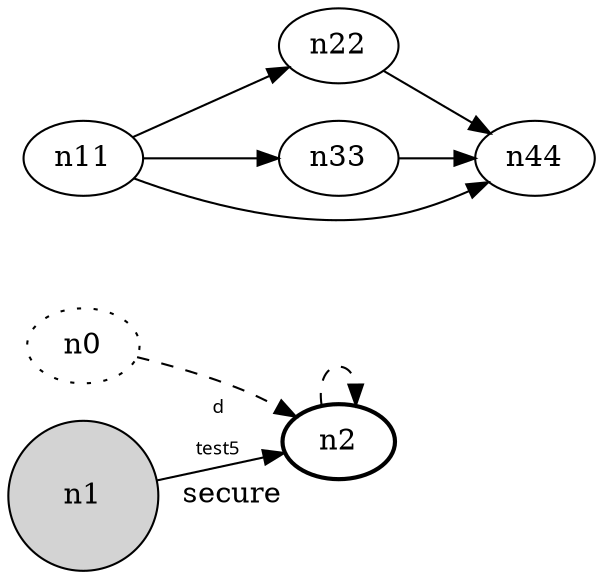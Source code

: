 digraph test5 {
	rankdir=LR;
	fontcolor=blue; /* c0; c1; c0 -- c1 */
	n0 [style=dotted, fillcolor="#123456"]; // c2; c3; c2 -- c3
	n1 [height=1, width=1 colodr=red, style=filled];
	n2 [style=bold, xlabel="secure"];
	n0 -> n2 -> n2[style=dashed];
	n1 -> n2 [fontname="comic sans", label="d\n\l\G", fontsize=9];
	n11 -> n22;
	n11 -> n33;
	n11 -> n44;
	n22 -> n44;
	n33 -> n44;
}
